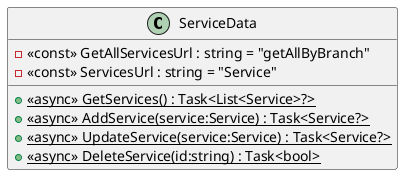 @startuml
class ServiceData {
    - <<const>> GetAllServicesUrl : string = "getAllByBranch"
    - <<const>> ServicesUrl : string = "Service"
    + {static} <<async>> GetServices() : Task<List<Service>?>
    + {static} <<async>> AddService(service:Service) : Task<Service?>
    + {static} <<async>> UpdateService(service:Service) : Task<Service?>
    + {static} <<async>> DeleteService(id:string) : Task<bool>
}
@enduml
